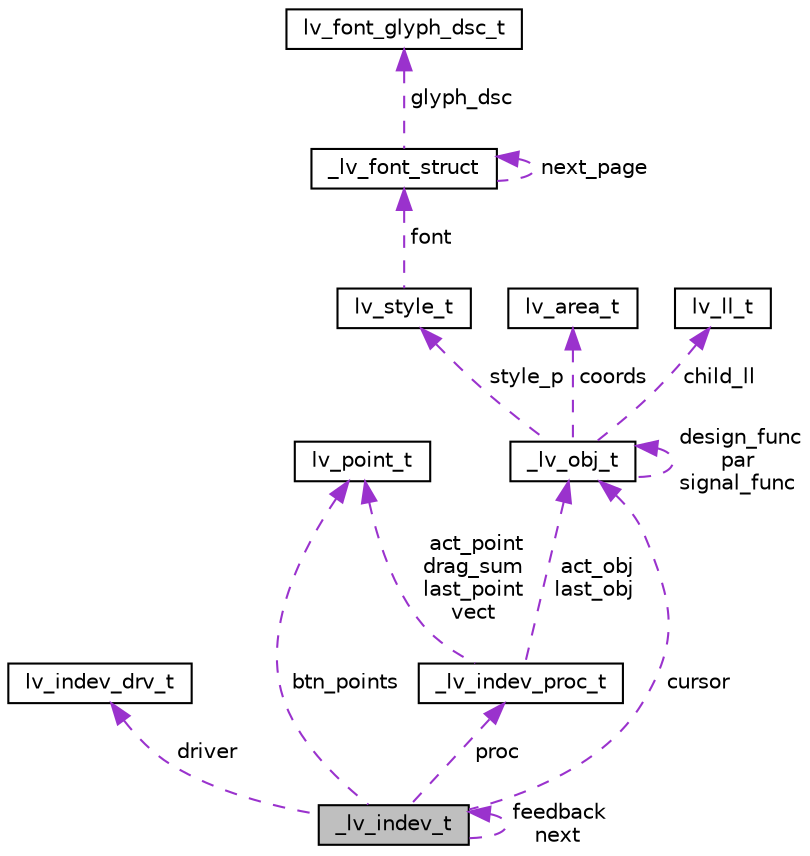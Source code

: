 digraph "_lv_indev_t"
{
 // LATEX_PDF_SIZE
  edge [fontname="Helvetica",fontsize="10",labelfontname="Helvetica",labelfontsize="10"];
  node [fontname="Helvetica",fontsize="10",shape=record];
  Node1 [label="_lv_indev_t",height=0.2,width=0.4,color="black", fillcolor="grey75", style="filled", fontcolor="black",tooltip=" "];
  Node2 -> Node1 [dir="back",color="darkorchid3",fontsize="10",style="dashed",label=" driver" ,fontname="Helvetica"];
  Node2 [label="lv_indev_drv_t",height=0.2,width=0.4,color="black", fillcolor="white", style="filled",URL="$structlv__indev__drv__t.html",tooltip=" "];
  Node3 -> Node1 [dir="back",color="darkorchid3",fontsize="10",style="dashed",label=" cursor" ,fontname="Helvetica"];
  Node3 [label="_lv_obj_t",height=0.2,width=0.4,color="black", fillcolor="white", style="filled",URL="$struct__lv__obj__t.html",tooltip=" "];
  Node4 -> Node3 [dir="back",color="darkorchid3",fontsize="10",style="dashed",label=" style_p" ,fontname="Helvetica"];
  Node4 [label="lv_style_t",height=0.2,width=0.4,color="black", fillcolor="white", style="filled",URL="$structlv__style__t.html",tooltip=" "];
  Node5 -> Node4 [dir="back",color="darkorchid3",fontsize="10",style="dashed",label=" font" ,fontname="Helvetica"];
  Node5 [label="_lv_font_struct",height=0.2,width=0.4,color="black", fillcolor="white", style="filled",URL="$struct__lv__font__struct.html",tooltip=" "];
  Node6 -> Node5 [dir="back",color="darkorchid3",fontsize="10",style="dashed",label=" glyph_dsc" ,fontname="Helvetica"];
  Node6 [label="lv_font_glyph_dsc_t",height=0.2,width=0.4,color="black", fillcolor="white", style="filled",URL="$structlv__font__glyph__dsc__t.html",tooltip=" "];
  Node5 -> Node5 [dir="back",color="darkorchid3",fontsize="10",style="dashed",label=" next_page" ,fontname="Helvetica"];
  Node3 -> Node3 [dir="back",color="darkorchid3",fontsize="10",style="dashed",label=" design_func\npar\nsignal_func" ,fontname="Helvetica"];
  Node7 -> Node3 [dir="back",color="darkorchid3",fontsize="10",style="dashed",label=" coords" ,fontname="Helvetica"];
  Node7 [label="lv_area_t",height=0.2,width=0.4,color="black", fillcolor="white", style="filled",URL="$structlv__area__t.html",tooltip=" "];
  Node8 -> Node3 [dir="back",color="darkorchid3",fontsize="10",style="dashed",label=" child_ll" ,fontname="Helvetica"];
  Node8 [label="lv_ll_t",height=0.2,width=0.4,color="black", fillcolor="white", style="filled",URL="$structlv__ll__t.html",tooltip=" "];
  Node1 -> Node1 [dir="back",color="darkorchid3",fontsize="10",style="dashed",label=" feedback\nnext" ,fontname="Helvetica"];
  Node9 -> Node1 [dir="back",color="darkorchid3",fontsize="10",style="dashed",label=" proc" ,fontname="Helvetica"];
  Node9 [label="_lv_indev_proc_t",height=0.2,width=0.4,color="black", fillcolor="white", style="filled",URL="$struct__lv__indev__proc__t.html",tooltip=" "];
  Node3 -> Node9 [dir="back",color="darkorchid3",fontsize="10",style="dashed",label=" act_obj\nlast_obj" ,fontname="Helvetica"];
  Node10 -> Node9 [dir="back",color="darkorchid3",fontsize="10",style="dashed",label=" act_point\ndrag_sum\nlast_point\nvect" ,fontname="Helvetica"];
  Node10 [label="lv_point_t",height=0.2,width=0.4,color="black", fillcolor="white", style="filled",URL="$structlv__point__t.html",tooltip=" "];
  Node10 -> Node1 [dir="back",color="darkorchid3",fontsize="10",style="dashed",label=" btn_points" ,fontname="Helvetica"];
}
